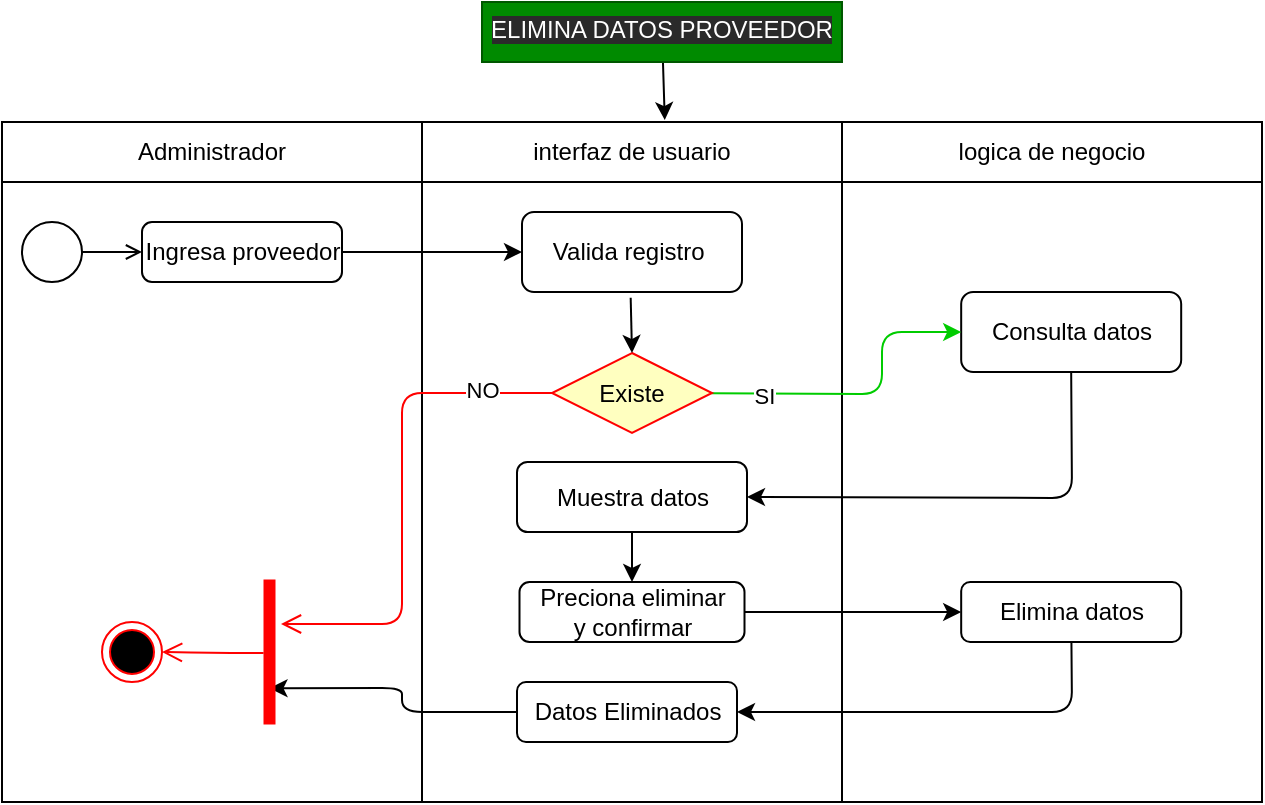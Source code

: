 <mxfile>
    <diagram id="7SQ4fE8NQxVrSmi0O1sF" name="Page-1">
        <mxGraphModel dx="760" dy="607" grid="1" gridSize="10" guides="1" tooltips="1" connect="1" arrows="1" fold="1" page="1" pageScale="1" pageWidth="827" pageHeight="1169" math="0" shadow="0">
            <root>
                <mxCell id="0"/>
                <mxCell id="1" parent="0"/>
                <mxCell id="2" value="" style="shape=table;startSize=0;container=1;collapsible=0;childLayout=tableLayout;" vertex="1" parent="1">
                    <mxGeometry x="80" y="130" width="630" height="340" as="geometry"/>
                </mxCell>
                <mxCell id="3" value="" style="shape=partialRectangle;collapsible=0;dropTarget=0;pointerEvents=0;fillColor=none;top=0;left=0;bottom=0;right=0;points=[[0,0.5],[1,0.5]];portConstraint=eastwest;" vertex="1" parent="2">
                    <mxGeometry width="630" height="30" as="geometry"/>
                </mxCell>
                <mxCell id="4" value="Administrador" style="shape=partialRectangle;html=1;whiteSpace=wrap;connectable=0;overflow=hidden;fillColor=none;top=0;left=0;bottom=0;right=0;pointerEvents=1;" vertex="1" parent="3">
                    <mxGeometry width="210" height="30" as="geometry">
                        <mxRectangle width="210" height="30" as="alternateBounds"/>
                    </mxGeometry>
                </mxCell>
                <mxCell id="5" value="interfaz de usuario" style="shape=partialRectangle;html=1;whiteSpace=wrap;connectable=0;overflow=hidden;fillColor=none;top=0;left=0;bottom=0;right=0;pointerEvents=1;" vertex="1" parent="3">
                    <mxGeometry x="210" width="210" height="30" as="geometry">
                        <mxRectangle width="210" height="30" as="alternateBounds"/>
                    </mxGeometry>
                </mxCell>
                <mxCell id="6" value="logica de negocio" style="shape=partialRectangle;html=1;whiteSpace=wrap;connectable=0;overflow=hidden;fillColor=none;top=0;left=0;bottom=0;right=0;pointerEvents=1;" vertex="1" parent="3">
                    <mxGeometry x="420" width="210" height="30" as="geometry">
                        <mxRectangle width="210" height="30" as="alternateBounds"/>
                    </mxGeometry>
                </mxCell>
                <mxCell id="7" value="" style="shape=partialRectangle;collapsible=0;dropTarget=0;pointerEvents=0;fillColor=none;top=0;left=0;bottom=0;right=0;points=[[0,0.5],[1,0.5]];portConstraint=eastwest;" vertex="1" parent="2">
                    <mxGeometry y="30" width="630" height="310" as="geometry"/>
                </mxCell>
                <mxCell id="8" value="" style="shape=partialRectangle;html=1;whiteSpace=wrap;connectable=0;overflow=hidden;fillColor=none;top=0;left=0;bottom=0;right=0;pointerEvents=1;" vertex="1" parent="7">
                    <mxGeometry width="210" height="310" as="geometry">
                        <mxRectangle width="210" height="310" as="alternateBounds"/>
                    </mxGeometry>
                </mxCell>
                <mxCell id="9" value="" style="shape=partialRectangle;html=1;whiteSpace=wrap;connectable=0;overflow=hidden;fillColor=none;top=0;left=0;bottom=0;right=0;pointerEvents=1;" vertex="1" parent="7">
                    <mxGeometry x="210" width="210" height="310" as="geometry">
                        <mxRectangle width="210" height="310" as="alternateBounds"/>
                    </mxGeometry>
                </mxCell>
                <mxCell id="10" value="" style="shape=partialRectangle;html=1;whiteSpace=wrap;connectable=0;overflow=hidden;fillColor=none;top=0;left=0;bottom=0;right=0;pointerEvents=1;" vertex="1" parent="7">
                    <mxGeometry x="420" width="210" height="310" as="geometry">
                        <mxRectangle width="210" height="310" as="alternateBounds"/>
                    </mxGeometry>
                </mxCell>
                <mxCell id="11" value="Valida registro&amp;nbsp;" style="rounded=1;whiteSpace=wrap;html=1;fillColor=#FFFFFF;fontColor=#000000;" vertex="1" parent="1">
                    <mxGeometry x="340" y="175" width="110" height="40" as="geometry"/>
                </mxCell>
                <mxCell id="12" value="" style="edgeStyle=none;html=1;fontColor=#000000;entryX=1;entryY=0.5;entryDx=0;entryDy=0;exitX=0.5;exitY=1;exitDx=0;exitDy=0;" edge="1" parent="1" source="13" target="15">
                    <mxGeometry relative="1" as="geometry">
                        <Array as="points">
                            <mxPoint x="615" y="318"/>
                        </Array>
                    </mxGeometry>
                </mxCell>
                <mxCell id="13" value="Consulta datos" style="rounded=1;whiteSpace=wrap;html=1;fillColor=#FFFFFF;fontColor=#000000;" vertex="1" parent="1">
                    <mxGeometry x="559.59" y="215" width="110" height="40" as="geometry"/>
                </mxCell>
                <mxCell id="14" style="edgeStyle=none;html=1;entryX=0.5;entryY=0;entryDx=0;entryDy=0;" edge="1" parent="1" source="15" target="30">
                    <mxGeometry relative="1" as="geometry"/>
                </mxCell>
                <mxCell id="15" value="Muestra datos" style="whiteSpace=wrap;html=1;fillColor=#FFFFFF;fontColor=#000000;rounded=1;" vertex="1" parent="1">
                    <mxGeometry x="337.5" y="300" width="115" height="35" as="geometry"/>
                </mxCell>
                <mxCell id="16" style="edgeStyle=none;html=1;" edge="1" parent="1" source="17" target="11">
                    <mxGeometry relative="1" as="geometry"/>
                </mxCell>
                <mxCell id="17" value="&lt;span style=&quot;color: rgb(0 , 0 , 0)&quot;&gt;Ingresa proveedor&lt;/span&gt;" style="html=1;align=center;verticalAlign=middle;rounded=1;absoluteArcSize=1;arcSize=10;dashed=0;fillColor=#FFFFFF;" vertex="1" parent="1">
                    <mxGeometry x="150" y="180" width="100" height="30" as="geometry"/>
                </mxCell>
                <mxCell id="18" value="" style="ellipse;html=1;fillColor=#FFFFFF;" vertex="1" parent="1">
                    <mxGeometry x="90" y="180" width="30" height="30" as="geometry"/>
                </mxCell>
                <mxCell id="19" value="" style="endArrow=open;html=1;rounded=0;align=center;verticalAlign=top;endFill=0;labelBackgroundColor=none;endSize=6;" edge="1" parent="1" source="18">
                    <mxGeometry relative="1" as="geometry">
                        <mxPoint x="150" y="195" as="targetPoint"/>
                    </mxGeometry>
                </mxCell>
                <mxCell id="20" style="edgeStyle=none;html=1;entryX=0;entryY=0.5;entryDx=0;entryDy=0;strokeColor=#00CC00;" edge="1" parent="1" source="22" target="13">
                    <mxGeometry relative="1" as="geometry">
                        <Array as="points">
                            <mxPoint x="520" y="266"/>
                            <mxPoint x="520" y="235"/>
                        </Array>
                    </mxGeometry>
                </mxCell>
                <mxCell id="21" value="SI" style="edgeLabel;html=1;align=center;verticalAlign=middle;resizable=0;points=[];" vertex="1" connectable="0" parent="20">
                    <mxGeometry x="-0.668" y="-1" relative="1" as="geometry">
                        <mxPoint as="offset"/>
                    </mxGeometry>
                </mxCell>
                <mxCell id="22" value="&lt;font color=&quot;#000000&quot;&gt;Existe&lt;/font&gt;" style="rhombus;whiteSpace=wrap;html=1;fillColor=#ffffc0;strokeColor=#ff0000;" vertex="1" parent="1">
                    <mxGeometry x="355" y="245.5" width="80" height="40" as="geometry"/>
                </mxCell>
                <mxCell id="23" value="" style="edgeStyle=orthogonalEdgeStyle;html=1;align=left;verticalAlign=top;endArrow=open;endSize=8;strokeColor=#ff0000;entryX=0.312;entryY=-0.075;entryDx=0;entryDy=0;entryPerimeter=0;" edge="1" parent="1" source="22" target="35">
                    <mxGeometry x="-0.718" relative="1" as="geometry">
                        <mxPoint x="395" y="320" as="targetPoint"/>
                        <mxPoint as="offset"/>
                        <Array as="points">
                            <mxPoint x="280" y="266"/>
                            <mxPoint x="280" y="381"/>
                            <mxPoint x="220" y="381"/>
                        </Array>
                    </mxGeometry>
                </mxCell>
                <mxCell id="24" value="NO" style="edgeLabel;html=1;align=center;verticalAlign=middle;resizable=0;points=[];" vertex="1" connectable="0" parent="23">
                    <mxGeometry x="-0.719" y="-2" relative="1" as="geometry">
                        <mxPoint as="offset"/>
                    </mxGeometry>
                </mxCell>
                <mxCell id="25" value="" style="endArrow=classic;html=1;entryX=0.5;entryY=0;entryDx=0;entryDy=0;exitX=0.494;exitY=1.073;exitDx=0;exitDy=0;exitPerimeter=0;" edge="1" parent="1" source="11" target="22">
                    <mxGeometry width="50" height="50" relative="1" as="geometry">
                        <mxPoint x="310" y="280" as="sourcePoint"/>
                        <mxPoint x="360" y="230" as="targetPoint"/>
                    </mxGeometry>
                </mxCell>
                <mxCell id="26" value="" style="ellipse;html=1;shape=endState;fillColor=#000000;strokeColor=#ff0000;" vertex="1" parent="1">
                    <mxGeometry x="130" y="380" width="30" height="30" as="geometry"/>
                </mxCell>
                <mxCell id="27" style="edgeStyle=none;html=1;entryX=0.526;entryY=-0.032;entryDx=0;entryDy=0;entryPerimeter=0;" edge="1" parent="1" source="28" target="3">
                    <mxGeometry relative="1" as="geometry"/>
                </mxCell>
                <mxCell id="28" value="&lt;span style=&quot;color: rgb(255 , 255 , 255) ; font-family: &amp;#34;helvetica&amp;#34; ; font-size: 12px ; font-style: normal ; font-weight: 400 ; letter-spacing: normal ; text-indent: 0px ; text-transform: none ; word-spacing: 0px ; background-color: rgb(42 , 42 , 42) ; display: inline ; float: none&quot;&gt;ELIMINA DATOS PROVEEDOR&lt;/span&gt;" style="text;whiteSpace=wrap;html=1;fillColor=#008a00;fontColor=#ffffff;strokeColor=#005700;align=center;" vertex="1" parent="1">
                    <mxGeometry x="320" y="70" width="180" height="30" as="geometry"/>
                </mxCell>
                <mxCell id="29" style="edgeStyle=none;html=1;entryX=0;entryY=0.5;entryDx=0;entryDy=0;" edge="1" parent="1" source="30" target="32">
                    <mxGeometry relative="1" as="geometry"/>
                </mxCell>
                <mxCell id="30" value="Preciona eliminar&lt;br&gt;&amp;nbsp;y confirmar&amp;nbsp;" style="html=1;align=center;verticalAlign=middle;rounded=1;absoluteArcSize=1;arcSize=10;dashed=0;fillColor=#FFFFFF;fontColor=#000000;" vertex="1" parent="1">
                    <mxGeometry x="338.75" y="360" width="112.5" height="30" as="geometry"/>
                </mxCell>
                <mxCell id="31" value="" style="edgeStyle=none;html=1;" edge="1" parent="1" source="32" target="34">
                    <mxGeometry relative="1" as="geometry">
                        <Array as="points">
                            <mxPoint x="615" y="425"/>
                        </Array>
                    </mxGeometry>
                </mxCell>
                <mxCell id="32" value="Elimina datos" style="rounded=1;whiteSpace=wrap;html=1;fillColor=#FFFFFF;fontColor=#000000;" vertex="1" parent="1">
                    <mxGeometry x="559.59" y="360" width="110" height="30" as="geometry"/>
                </mxCell>
                <mxCell id="33" style="edgeStyle=none;html=1;entryX=0.75;entryY=0.5;entryDx=0;entryDy=0;entryPerimeter=0;" edge="1" parent="1" source="34" target="35">
                    <mxGeometry relative="1" as="geometry">
                        <Array as="points">
                            <mxPoint x="280" y="425"/>
                            <mxPoint x="280" y="413"/>
                        </Array>
                    </mxGeometry>
                </mxCell>
                <mxCell id="34" value="Datos Eliminados" style="rounded=1;whiteSpace=wrap;html=1;fillColor=#FFFFFF;fontColor=#000000;" vertex="1" parent="1">
                    <mxGeometry x="337.5" y="410" width="110" height="30" as="geometry"/>
                </mxCell>
                <mxCell id="35" value="" style="shape=line;html=1;strokeWidth=6;strokeColor=#ff0000;rotation=90;" vertex="1" parent="1">
                    <mxGeometry x="177.5" y="390" width="72.5" height="10" as="geometry"/>
                </mxCell>
                <mxCell id="36" value="" style="edgeStyle=orthogonalEdgeStyle;html=1;verticalAlign=bottom;endArrow=open;endSize=8;strokeColor=#ff0000;exitX=0.507;exitY=0.795;exitDx=0;exitDy=0;exitPerimeter=0;entryX=1;entryY=0.5;entryDx=0;entryDy=0;" edge="1" parent="1" source="35" target="26">
                    <mxGeometry relative="1" as="geometry">
                        <mxPoint x="260" y="410" as="targetPoint"/>
                    </mxGeometry>
                </mxCell>
            </root>
        </mxGraphModel>
    </diagram>
</mxfile>